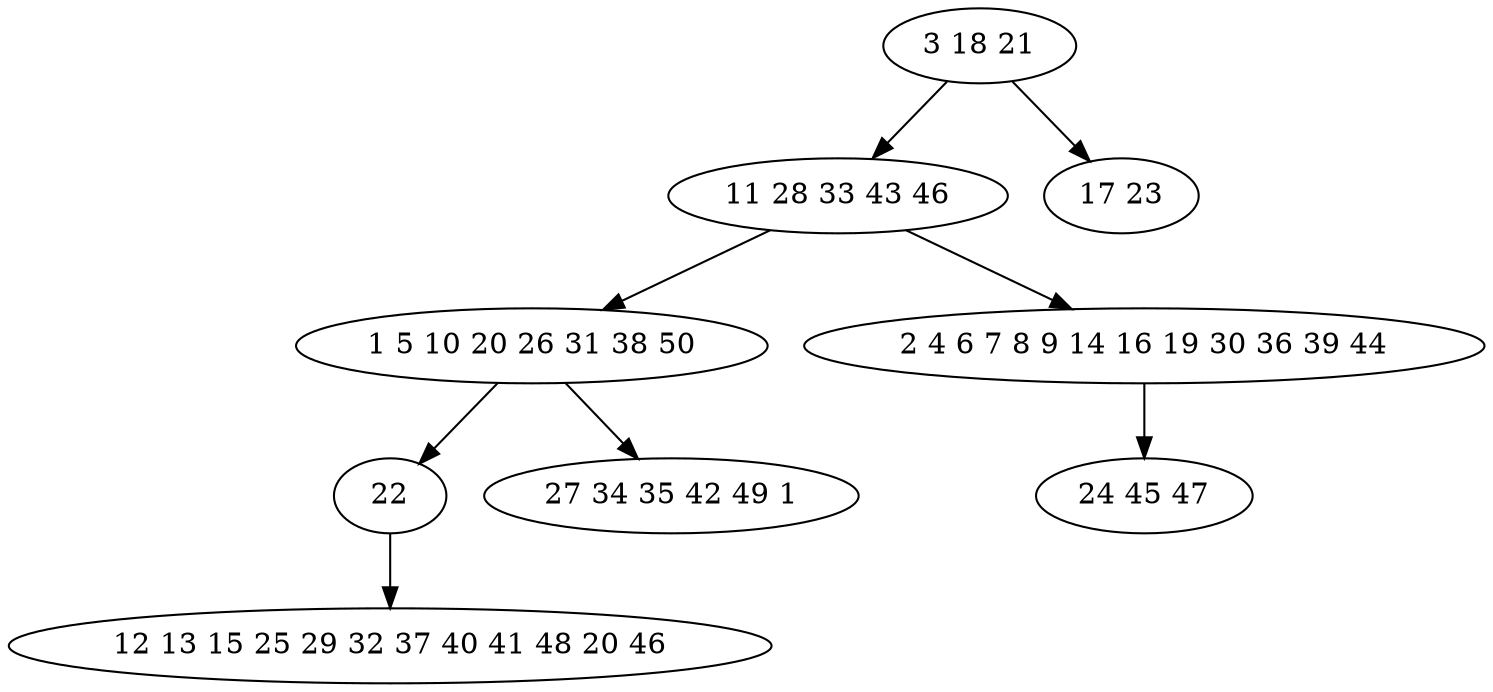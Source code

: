 digraph true_tree {
	"0" -> "1"
	"1" -> "2"
	"2" -> "3"
	"2" -> "4"
	"3" -> "5"
	"1" -> "6"
	"0" -> "7"
	"6" -> "8"
	"0" [label="3 18 21"];
	"1" [label="11 28 33 43 46"];
	"2" [label="1 5 10 20 26 31 38 50"];
	"3" [label="22"];
	"4" [label="27 34 35 42 49 1"];
	"5" [label="12 13 15 25 29 32 37 40 41 48 20 46"];
	"6" [label="2 4 6 7 8 9 14 16 19 30 36 39 44"];
	"7" [label="17 23"];
	"8" [label="24 45 47"];
}
